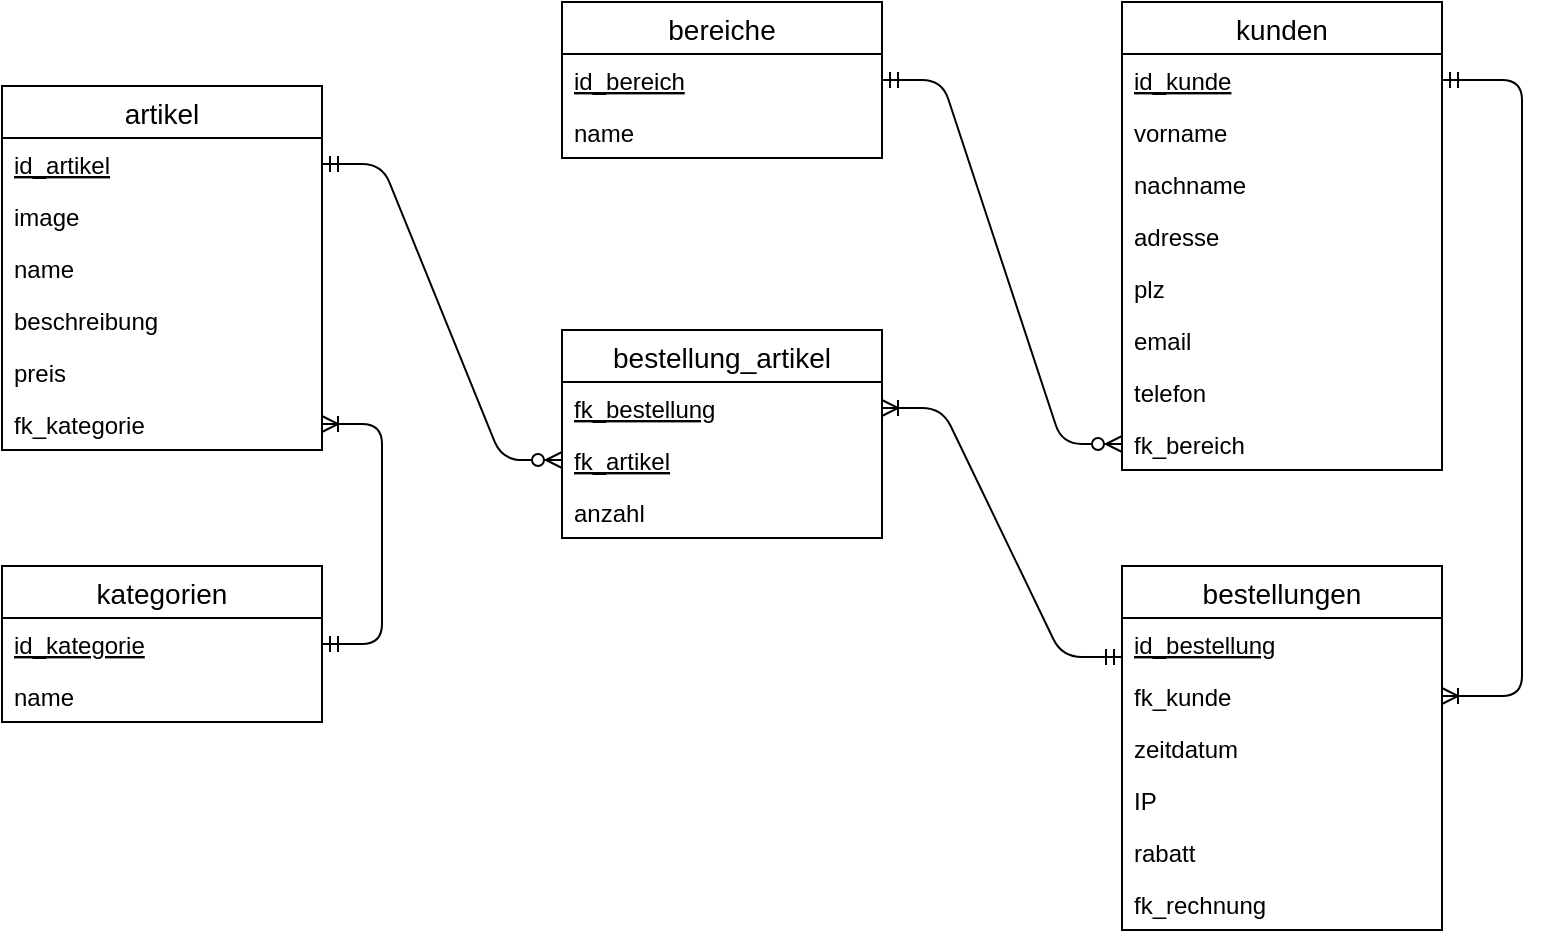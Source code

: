 <mxfile version="13.0.1" type="device"><diagram id="qhRo3xqU9Dl5rQL-S_OM" name="Page-1"><mxGraphModel dx="1483" dy="880" grid="1" gridSize="10" guides="1" tooltips="1" connect="1" arrows="1" fold="1" page="1" pageScale="1" pageWidth="1169" pageHeight="827" math="0" shadow="0"><root><mxCell id="0"/><mxCell id="1" parent="0"/><mxCell id="9KmVSzRPeoHwiiKm2LYw-30" value="" style="edgeStyle=entityRelationEdgeStyle;fontSize=12;html=1;endArrow=ERoneToMany;startArrow=ERmandOne;exitX=1;exitY=0.5;exitDx=0;exitDy=0;" edge="1" parent="1" source="9KmVSzRPeoHwiiKm2LYw-10" target="9KmVSzRPeoHwiiKm2LYw-7"><mxGeometry width="100" height="100" relative="1" as="geometry"><mxPoint x="470" y="360" as="sourcePoint"/><mxPoint x="570" y="260" as="targetPoint"/></mxGeometry></mxCell><mxCell id="9KmVSzRPeoHwiiKm2LYw-50" value="" style="edgeStyle=entityRelationEdgeStyle;fontSize=12;html=1;endArrow=ERzeroToMany;startArrow=ERmandOne;entryX=0;entryY=0.5;entryDx=0;entryDy=0;exitX=1;exitY=0.5;exitDx=0;exitDy=0;" edge="1" parent="1" source="9KmVSzRPeoHwiiKm2LYw-6" target="9KmVSzRPeoHwiiKm2LYw-46"><mxGeometry width="100" height="100" relative="1" as="geometry"><mxPoint x="310" y="630" as="sourcePoint"/><mxPoint x="410" y="530" as="targetPoint"/></mxGeometry></mxCell><mxCell id="9KmVSzRPeoHwiiKm2LYw-51" value="" style="edgeStyle=entityRelationEdgeStyle;fontSize=12;html=1;endArrow=ERzeroToMany;startArrow=ERmandOne;entryX=0;entryY=0.5;entryDx=0;entryDy=0;exitX=1;exitY=0.5;exitDx=0;exitDy=0;" edge="1" parent="1" source="9KmVSzRPeoHwiiKm2LYw-2" target="9KmVSzRPeoHwiiKm2LYw-33"><mxGeometry width="100" height="100" relative="1" as="geometry"><mxPoint x="570" y="200" as="sourcePoint"/><mxPoint x="695" y="294" as="targetPoint"/></mxGeometry></mxCell><mxCell id="9KmVSzRPeoHwiiKm2LYw-54" value="" style="edgeStyle=elbowEdgeStyle;fontSize=12;html=1;endArrow=ERmandOne;startArrow=ERoneToMany;exitX=1;exitY=0.5;exitDx=0;exitDy=0;startFill=0;endFill=0;entryX=1;entryY=0.5;entryDx=0;entryDy=0;" edge="1" parent="1" source="9KmVSzRPeoHwiiKm2LYw-19" target="9KmVSzRPeoHwiiKm2LYw-14"><mxGeometry width="100" height="100" relative="1" as="geometry"><mxPoint x="840" y="518" as="sourcePoint"/><mxPoint x="1010" y="181" as="targetPoint"/><Array as="points"><mxPoint x="920" y="360"/></Array></mxGeometry></mxCell><mxCell id="9KmVSzRPeoHwiiKm2LYw-56" value="" style="edgeStyle=entityRelationEdgeStyle;fontSize=12;html=1;endArrow=ERmandOne;startArrow=ERoneToMany;exitX=1;exitY=0.5;exitDx=0;exitDy=0;entryX=0;entryY=0.25;entryDx=0;entryDy=0;startFill=0;endFill=0;" edge="1" parent="1" source="9KmVSzRPeoHwiiKm2LYw-45" target="9KmVSzRPeoHwiiKm2LYw-17"><mxGeometry width="100" height="100" relative="1" as="geometry"><mxPoint x="590" y="580" as="sourcePoint"/><mxPoint x="570" y="400" as="targetPoint"/></mxGeometry></mxCell><mxCell id="9KmVSzRPeoHwiiKm2LYw-44" value="bestellung_artikel" style="swimlane;fontStyle=0;childLayout=stackLayout;horizontal=1;startSize=26;horizontalStack=0;resizeParent=1;resizeParentMax=0;resizeLast=0;collapsible=1;marginBottom=0;align=center;fontSize=14;" vertex="1" parent="1"><mxGeometry x="440" y="362" width="160" height="104" as="geometry"/></mxCell><mxCell id="9KmVSzRPeoHwiiKm2LYw-45" value="fk_bestellung" style="text;strokeColor=none;fillColor=none;spacingLeft=4;spacingRight=4;overflow=hidden;rotatable=0;points=[[0,0.5],[1,0.5]];portConstraint=eastwest;fontSize=12;fontStyle=4" vertex="1" parent="9KmVSzRPeoHwiiKm2LYw-44"><mxGeometry y="26" width="160" height="26" as="geometry"/></mxCell><mxCell id="9KmVSzRPeoHwiiKm2LYw-46" value="fk_artikel" style="text;strokeColor=none;fillColor=none;spacingLeft=4;spacingRight=4;overflow=hidden;rotatable=0;points=[[0,0.5],[1,0.5]];portConstraint=eastwest;fontSize=12;fontStyle=4" vertex="1" parent="9KmVSzRPeoHwiiKm2LYw-44"><mxGeometry y="52" width="160" height="26" as="geometry"/></mxCell><mxCell id="9KmVSzRPeoHwiiKm2LYw-60" value="anzahl" style="text;strokeColor=none;fillColor=none;spacingLeft=4;spacingRight=4;overflow=hidden;rotatable=0;points=[[0,0.5],[1,0.5]];portConstraint=eastwest;fontSize=12;" vertex="1" parent="9KmVSzRPeoHwiiKm2LYw-44"><mxGeometry y="78" width="160" height="26" as="geometry"/></mxCell><mxCell id="9KmVSzRPeoHwiiKm2LYw-5" value="artikel" style="swimlane;fontStyle=0;childLayout=stackLayout;horizontal=1;startSize=26;horizontalStack=0;resizeParent=1;resizeParentMax=0;resizeLast=0;collapsible=1;marginBottom=0;align=center;fontSize=14;" vertex="1" parent="1"><mxGeometry x="160" y="240" width="160" height="182" as="geometry"/></mxCell><mxCell id="9KmVSzRPeoHwiiKm2LYw-6" value="id_artikel" style="text;strokeColor=none;fillColor=none;spacingLeft=4;spacingRight=4;overflow=hidden;rotatable=0;points=[[0,0.5],[1,0.5]];portConstraint=eastwest;fontSize=12;fontStyle=4" vertex="1" parent="9KmVSzRPeoHwiiKm2LYw-5"><mxGeometry y="26" width="160" height="26" as="geometry"/></mxCell><mxCell id="9KmVSzRPeoHwiiKm2LYw-21" value="image" style="text;strokeColor=none;fillColor=none;spacingLeft=4;spacingRight=4;overflow=hidden;rotatable=0;points=[[0,0.5],[1,0.5]];portConstraint=eastwest;fontSize=12;" vertex="1" parent="9KmVSzRPeoHwiiKm2LYw-5"><mxGeometry y="52" width="160" height="26" as="geometry"/></mxCell><mxCell id="9KmVSzRPeoHwiiKm2LYw-29" value="name" style="text;strokeColor=none;fillColor=none;spacingLeft=4;spacingRight=4;overflow=hidden;rotatable=0;points=[[0,0.5],[1,0.5]];portConstraint=eastwest;fontSize=12;" vertex="1" parent="9KmVSzRPeoHwiiKm2LYw-5"><mxGeometry y="78" width="160" height="26" as="geometry"/></mxCell><mxCell id="9KmVSzRPeoHwiiKm2LYw-27" value="beschreibung" style="text;strokeColor=none;fillColor=none;spacingLeft=4;spacingRight=4;overflow=hidden;rotatable=0;points=[[0,0.5],[1,0.5]];portConstraint=eastwest;fontSize=12;" vertex="1" parent="9KmVSzRPeoHwiiKm2LYw-5"><mxGeometry y="104" width="160" height="26" as="geometry"/></mxCell><mxCell id="9KmVSzRPeoHwiiKm2LYw-26" value="preis" style="text;strokeColor=none;fillColor=none;spacingLeft=4;spacingRight=4;overflow=hidden;rotatable=0;points=[[0,0.5],[1,0.5]];portConstraint=eastwest;fontSize=12;" vertex="1" parent="9KmVSzRPeoHwiiKm2LYw-5"><mxGeometry y="130" width="160" height="26" as="geometry"/></mxCell><mxCell id="9KmVSzRPeoHwiiKm2LYw-7" value="fk_kategorie" style="text;strokeColor=none;fillColor=none;spacingLeft=4;spacingRight=4;overflow=hidden;rotatable=0;points=[[0,0.5],[1,0.5]];portConstraint=eastwest;fontSize=12;" vertex="1" parent="9KmVSzRPeoHwiiKm2LYw-5"><mxGeometry y="156" width="160" height="26" as="geometry"/></mxCell><mxCell id="9KmVSzRPeoHwiiKm2LYw-9" value="kategorien" style="swimlane;fontStyle=0;childLayout=stackLayout;horizontal=1;startSize=26;horizontalStack=0;resizeParent=1;resizeParentMax=0;resizeLast=0;collapsible=1;marginBottom=0;align=center;fontSize=14;" vertex="1" parent="1"><mxGeometry x="160" y="480" width="160" height="78" as="geometry"/></mxCell><mxCell id="9KmVSzRPeoHwiiKm2LYw-10" value="id_kategorie" style="text;strokeColor=none;fillColor=none;spacingLeft=4;spacingRight=4;overflow=hidden;rotatable=0;points=[[0,0.5],[1,0.5]];portConstraint=eastwest;fontSize=12;fontStyle=4" vertex="1" parent="9KmVSzRPeoHwiiKm2LYw-9"><mxGeometry y="26" width="160" height="26" as="geometry"/></mxCell><mxCell id="9KmVSzRPeoHwiiKm2LYw-11" value="name" style="text;strokeColor=none;fillColor=none;spacingLeft=4;spacingRight=4;overflow=hidden;rotatable=0;points=[[0,0.5],[1,0.5]];portConstraint=eastwest;fontSize=12;" vertex="1" parent="9KmVSzRPeoHwiiKm2LYw-9"><mxGeometry y="52" width="160" height="26" as="geometry"/></mxCell><mxCell id="9KmVSzRPeoHwiiKm2LYw-17" value="bestellungen" style="swimlane;fontStyle=0;childLayout=stackLayout;horizontal=1;startSize=26;horizontalStack=0;resizeParent=1;resizeParentMax=0;resizeLast=0;collapsible=1;marginBottom=0;align=center;fontSize=14;" vertex="1" parent="1"><mxGeometry x="720" y="480" width="160" height="182" as="geometry"/></mxCell><mxCell id="9KmVSzRPeoHwiiKm2LYw-18" value="id_bestellung" style="text;strokeColor=none;fillColor=none;spacingLeft=4;spacingRight=4;overflow=hidden;rotatable=0;points=[[0,0.5],[1,0.5]];portConstraint=eastwest;fontSize=12;fontStyle=4" vertex="1" parent="9KmVSzRPeoHwiiKm2LYw-17"><mxGeometry y="26" width="160" height="26" as="geometry"/></mxCell><mxCell id="9KmVSzRPeoHwiiKm2LYw-19" value="fk_kunde" style="text;strokeColor=none;fillColor=none;spacingLeft=4;spacingRight=4;overflow=hidden;rotatable=0;points=[[0,0.5],[1,0.5]];portConstraint=eastwest;fontSize=12;" vertex="1" parent="9KmVSzRPeoHwiiKm2LYw-17"><mxGeometry y="52" width="160" height="26" as="geometry"/></mxCell><mxCell id="9KmVSzRPeoHwiiKm2LYw-20" value="zeitdatum" style="text;strokeColor=none;fillColor=none;spacingLeft=4;spacingRight=4;overflow=hidden;rotatable=0;points=[[0,0.5],[1,0.5]];portConstraint=eastwest;fontSize=12;" vertex="1" parent="9KmVSzRPeoHwiiKm2LYw-17"><mxGeometry y="78" width="160" height="26" as="geometry"/></mxCell><mxCell id="9KmVSzRPeoHwiiKm2LYw-58" value="IP" style="text;strokeColor=none;fillColor=none;spacingLeft=4;spacingRight=4;overflow=hidden;rotatable=0;points=[[0,0.5],[1,0.5]];portConstraint=eastwest;fontSize=12;" vertex="1" parent="9KmVSzRPeoHwiiKm2LYw-17"><mxGeometry y="104" width="160" height="26" as="geometry"/></mxCell><mxCell id="9KmVSzRPeoHwiiKm2LYw-59" value="rabatt" style="text;strokeColor=none;fillColor=none;spacingLeft=4;spacingRight=4;overflow=hidden;rotatable=0;points=[[0,0.5],[1,0.5]];portConstraint=eastwest;fontSize=12;" vertex="1" parent="9KmVSzRPeoHwiiKm2LYw-17"><mxGeometry y="130" width="160" height="26" as="geometry"/></mxCell><mxCell id="9KmVSzRPeoHwiiKm2LYw-69" value="fk_rechnung" style="text;strokeColor=none;fillColor=none;spacingLeft=4;spacingRight=4;overflow=hidden;rotatable=0;points=[[0,0.5],[1,0.5]];portConstraint=eastwest;fontSize=12;" vertex="1" parent="9KmVSzRPeoHwiiKm2LYw-17"><mxGeometry y="156" width="160" height="26" as="geometry"/></mxCell><mxCell id="9KmVSzRPeoHwiiKm2LYw-13" value="kunden" style="swimlane;fontStyle=0;childLayout=stackLayout;horizontal=1;startSize=26;horizontalStack=0;resizeParent=1;resizeParentMax=0;resizeLast=0;collapsible=1;marginBottom=0;align=center;fontSize=14;" vertex="1" parent="1"><mxGeometry x="720" y="198" width="160" height="234" as="geometry"/></mxCell><mxCell id="9KmVSzRPeoHwiiKm2LYw-14" value="id_kunde" style="text;strokeColor=none;fillColor=none;spacingLeft=4;spacingRight=4;overflow=hidden;rotatable=0;points=[[0,0.5],[1,0.5]];portConstraint=eastwest;fontSize=12;fontStyle=4" vertex="1" parent="9KmVSzRPeoHwiiKm2LYw-13"><mxGeometry y="26" width="160" height="26" as="geometry"/></mxCell><mxCell id="9KmVSzRPeoHwiiKm2LYw-15" value="vorname" style="text;strokeColor=none;fillColor=none;spacingLeft=4;spacingRight=4;overflow=hidden;rotatable=0;points=[[0,0.5],[1,0.5]];portConstraint=eastwest;fontSize=12;" vertex="1" parent="9KmVSzRPeoHwiiKm2LYw-13"><mxGeometry y="52" width="160" height="26" as="geometry"/></mxCell><mxCell id="9KmVSzRPeoHwiiKm2LYw-31" value="nachname" style="text;strokeColor=none;fillColor=none;spacingLeft=4;spacingRight=4;overflow=hidden;rotatable=0;points=[[0,0.5],[1,0.5]];portConstraint=eastwest;fontSize=12;" vertex="1" parent="9KmVSzRPeoHwiiKm2LYw-13"><mxGeometry y="78" width="160" height="26" as="geometry"/></mxCell><mxCell id="9KmVSzRPeoHwiiKm2LYw-34" value="adresse" style="text;strokeColor=none;fillColor=none;spacingLeft=4;spacingRight=4;overflow=hidden;rotatable=0;points=[[0,0.5],[1,0.5]];portConstraint=eastwest;fontSize=12;" vertex="1" parent="9KmVSzRPeoHwiiKm2LYw-13"><mxGeometry y="104" width="160" height="26" as="geometry"/></mxCell><mxCell id="9KmVSzRPeoHwiiKm2LYw-32" value="plz" style="text;strokeColor=none;fillColor=none;spacingLeft=4;spacingRight=4;overflow=hidden;rotatable=0;points=[[0,0.5],[1,0.5]];portConstraint=eastwest;fontSize=12;" vertex="1" parent="9KmVSzRPeoHwiiKm2LYw-13"><mxGeometry y="130" width="160" height="26" as="geometry"/></mxCell><mxCell id="9KmVSzRPeoHwiiKm2LYw-16" value="email" style="text;strokeColor=none;fillColor=none;spacingLeft=4;spacingRight=4;overflow=hidden;rotatable=0;points=[[0,0.5],[1,0.5]];portConstraint=eastwest;fontSize=12;" vertex="1" parent="9KmVSzRPeoHwiiKm2LYw-13"><mxGeometry y="156" width="160" height="26" as="geometry"/></mxCell><mxCell id="9KmVSzRPeoHwiiKm2LYw-36" value="telefon" style="text;strokeColor=none;fillColor=none;spacingLeft=4;spacingRight=4;overflow=hidden;rotatable=0;points=[[0,0.5],[1,0.5]];portConstraint=eastwest;fontSize=12;" vertex="1" parent="9KmVSzRPeoHwiiKm2LYw-13"><mxGeometry y="182" width="160" height="26" as="geometry"/></mxCell><mxCell id="9KmVSzRPeoHwiiKm2LYw-33" value="fk_bereich" style="text;strokeColor=none;fillColor=none;spacingLeft=4;spacingRight=4;overflow=hidden;rotatable=0;points=[[0,0.5],[1,0.5]];portConstraint=eastwest;fontSize=12;" vertex="1" parent="9KmVSzRPeoHwiiKm2LYw-13"><mxGeometry y="208" width="160" height="26" as="geometry"/></mxCell><mxCell id="9KmVSzRPeoHwiiKm2LYw-1" value="bereiche" style="swimlane;fontStyle=0;childLayout=stackLayout;horizontal=1;startSize=26;horizontalStack=0;resizeParent=1;resizeParentMax=0;resizeLast=0;collapsible=1;marginBottom=0;align=center;fontSize=14;" vertex="1" parent="1"><mxGeometry x="440" y="198" width="160" height="78" as="geometry"/></mxCell><mxCell id="9KmVSzRPeoHwiiKm2LYw-2" value="id_bereich" style="text;strokeColor=none;fillColor=none;spacingLeft=4;spacingRight=4;overflow=hidden;rotatable=0;points=[[0,0.5],[1,0.5]];portConstraint=eastwest;fontSize=12;fontStyle=4" vertex="1" parent="9KmVSzRPeoHwiiKm2LYw-1"><mxGeometry y="26" width="160" height="26" as="geometry"/></mxCell><mxCell id="9KmVSzRPeoHwiiKm2LYw-3" value="name" style="text;strokeColor=none;fillColor=none;spacingLeft=4;spacingRight=4;overflow=hidden;rotatable=0;points=[[0,0.5],[1,0.5]];portConstraint=eastwest;fontSize=12;" vertex="1" parent="9KmVSzRPeoHwiiKm2LYw-1"><mxGeometry y="52" width="160" height="26" as="geometry"/></mxCell></root></mxGraphModel></diagram></mxfile>